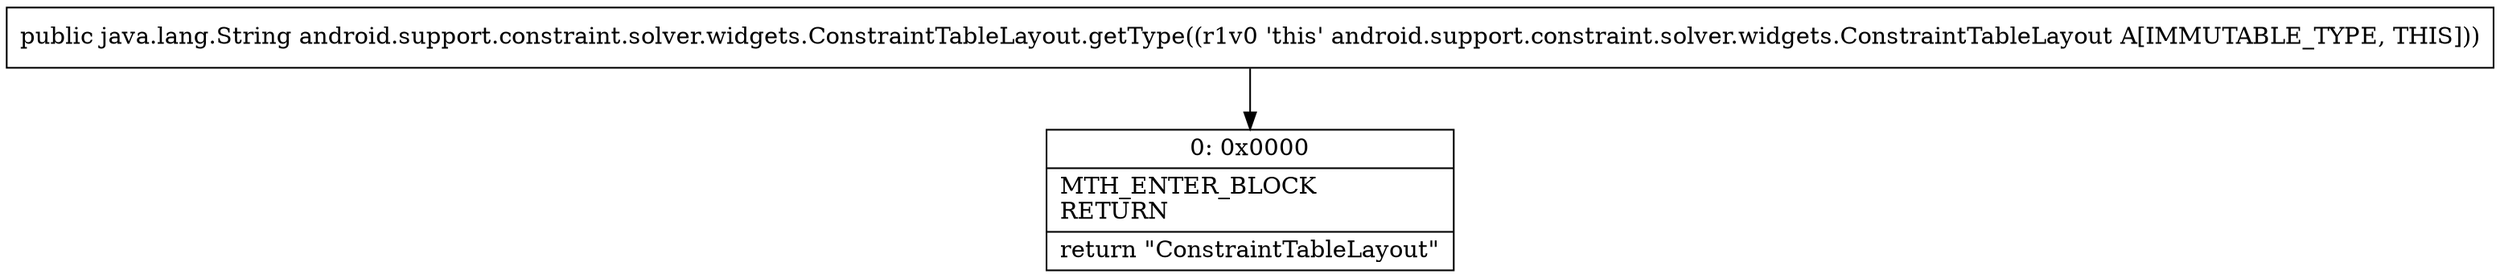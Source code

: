 digraph "CFG forandroid.support.constraint.solver.widgets.ConstraintTableLayout.getType()Ljava\/lang\/String;" {
Node_0 [shape=record,label="{0\:\ 0x0000|MTH_ENTER_BLOCK\lRETURN\l|return \"ConstraintTableLayout\"\l}"];
MethodNode[shape=record,label="{public java.lang.String android.support.constraint.solver.widgets.ConstraintTableLayout.getType((r1v0 'this' android.support.constraint.solver.widgets.ConstraintTableLayout A[IMMUTABLE_TYPE, THIS])) }"];
MethodNode -> Node_0;
}

